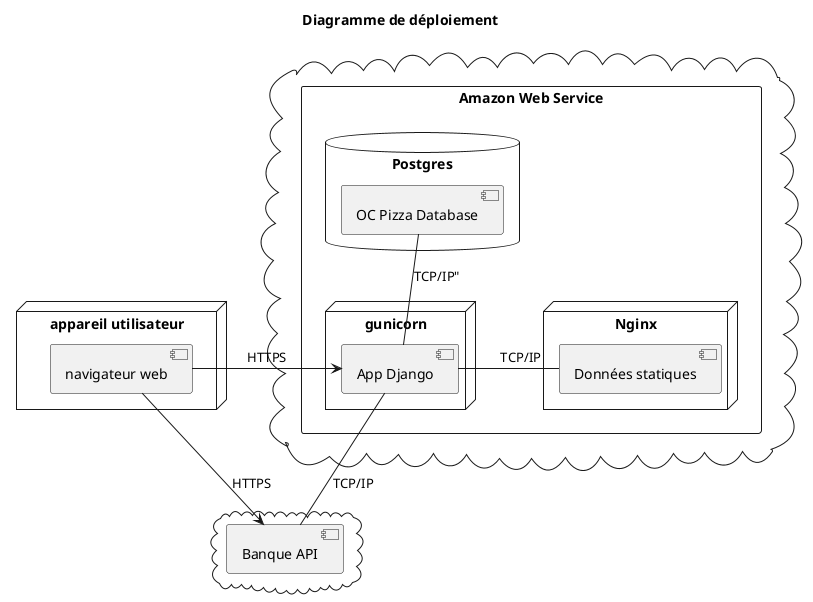 @startuml 09_diagram_deployment
title Diagramme de déploiement


node "appareil utilisateur"{
    [navigateur web]
}

cloud {
    rectangle "Amazon Web Service"{
        node gunicorn {
            ["App Django"]
        }
        node Nginx{
            ["Données statiques"]
        }
        database "Postgres"{
        ["OC Pizza Database"]
    }
    
}
}
cloud {
    [Banque API]
}

[navigateur web] -> ["App Django"] : "           HTTPS           "

[navigateur web] --> [Banque API] : "HTTPS"

["App Django"] -- [Banque API] : "TCP/IP"

["App Django"] -up- ["OC Pizza Database"] : TCP/IP"

["App Django"] - ["Données statiques"]: "       TCP/IP"

@enduml